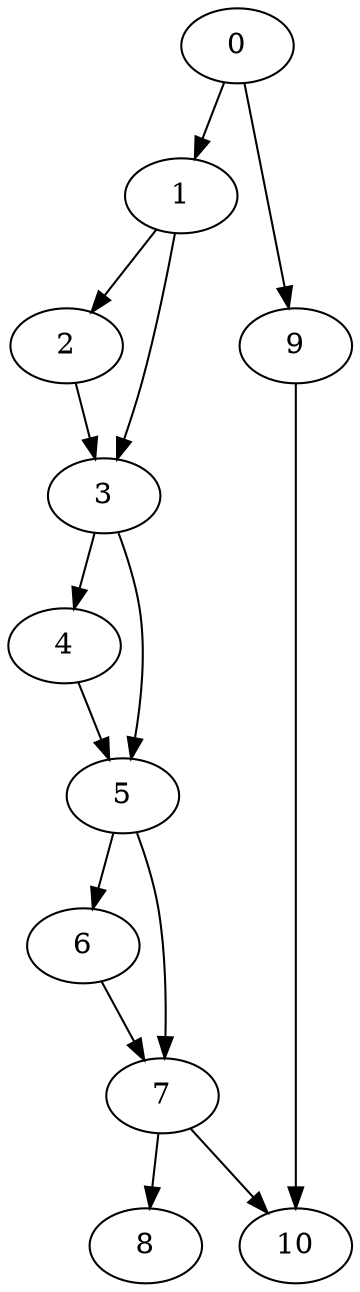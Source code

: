 digraph {
	0
	1
	2
	3
	4
	5
	6
	7
	8
	9
	10
	1 -> 2
	3 -> 4
	3 -> 5
	4 -> 5
	0 -> 9
	7 -> 10
	9 -> 10
	0 -> 1
	1 -> 3
	2 -> 3
	5 -> 6
	5 -> 7
	6 -> 7
	7 -> 8
}
